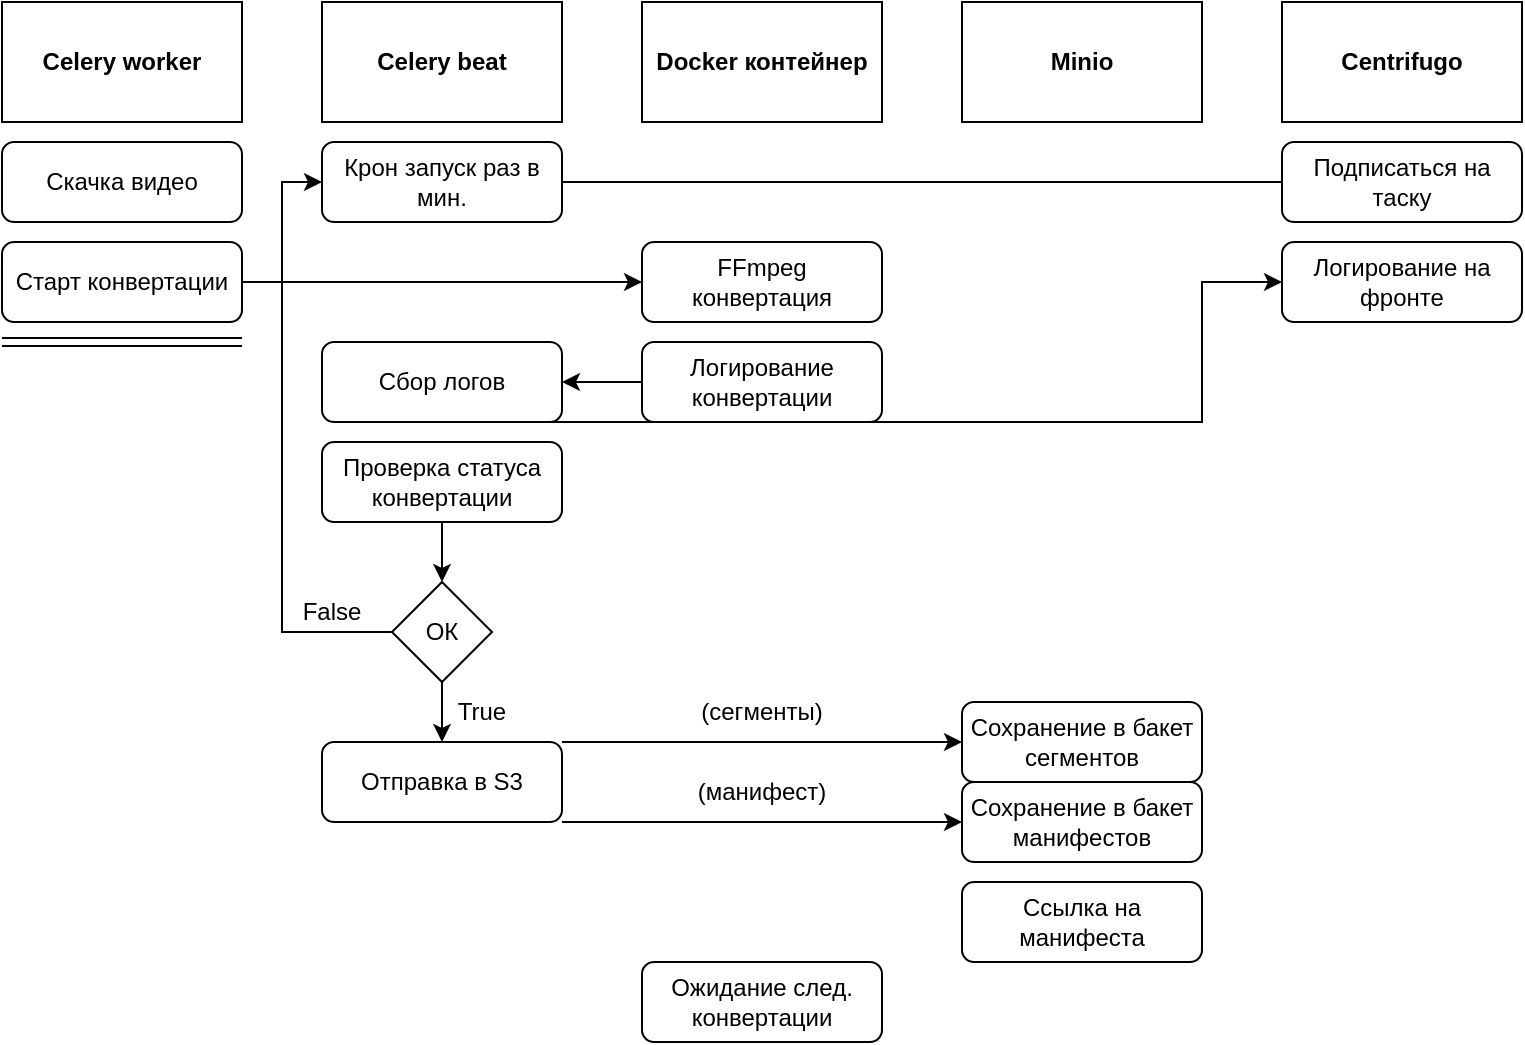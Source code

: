 <mxfile version="24.7.7">
  <diagram name="Page-1" id="w4wsU0BMT4f8vX6tqYrx">
    <mxGraphModel dx="954" dy="643" grid="1" gridSize="10" guides="1" tooltips="1" connect="1" arrows="1" fold="1" page="1" pageScale="1" pageWidth="850" pageHeight="1100" math="0" shadow="0">
      <root>
        <mxCell id="0" />
        <mxCell id="1" parent="0" />
        <mxCell id="TwQR38HU4lwy93RfwSAQ-1" value="Celery worker" style="rounded=0;whiteSpace=wrap;html=1;fontStyle=1" vertex="1" parent="1">
          <mxGeometry x="40" y="20" width="120" height="60" as="geometry" />
        </mxCell>
        <mxCell id="TwQR38HU4lwy93RfwSAQ-2" value="Celery beat" style="rounded=0;whiteSpace=wrap;html=1;fontStyle=1" vertex="1" parent="1">
          <mxGeometry x="200" y="20" width="120" height="60" as="geometry" />
        </mxCell>
        <mxCell id="TwQR38HU4lwy93RfwSAQ-3" value="Docker контейнер" style="rounded=0;whiteSpace=wrap;html=1;fontStyle=1" vertex="1" parent="1">
          <mxGeometry x="360" y="20" width="120" height="60" as="geometry" />
        </mxCell>
        <mxCell id="TwQR38HU4lwy93RfwSAQ-4" value="&lt;div&gt;Minio&lt;/div&gt;" style="rounded=0;whiteSpace=wrap;html=1;fontStyle=1" vertex="1" parent="1">
          <mxGeometry x="520" y="20" width="120" height="60" as="geometry" />
        </mxCell>
        <mxCell id="TwQR38HU4lwy93RfwSAQ-5" value="Centrifugo" style="rounded=0;whiteSpace=wrap;html=1;fontStyle=1" vertex="1" parent="1">
          <mxGeometry x="680" y="20" width="120" height="60" as="geometry" />
        </mxCell>
        <mxCell id="TwQR38HU4lwy93RfwSAQ-12" value="Скачка видео" style="rounded=1;whiteSpace=wrap;html=1;" vertex="1" parent="1">
          <mxGeometry x="40" y="90" width="120" height="40" as="geometry" />
        </mxCell>
        <mxCell id="TwQR38HU4lwy93RfwSAQ-54" style="edgeStyle=orthogonalEdgeStyle;rounded=0;orthogonalLoop=1;jettySize=auto;html=1;" edge="1" parent="1" source="TwQR38HU4lwy93RfwSAQ-17" target="TwQR38HU4lwy93RfwSAQ-24">
          <mxGeometry relative="1" as="geometry" />
        </mxCell>
        <mxCell id="TwQR38HU4lwy93RfwSAQ-17" value="Старт конвертации" style="rounded=1;whiteSpace=wrap;html=1;" vertex="1" parent="1">
          <mxGeometry x="40" y="140" width="120" height="40" as="geometry" />
        </mxCell>
        <mxCell id="TwQR38HU4lwy93RfwSAQ-59" value="" style="edgeStyle=orthogonalEdgeStyle;rounded=0;orthogonalLoop=1;jettySize=auto;html=1;" edge="1" parent="1" source="TwQR38HU4lwy93RfwSAQ-25" target="TwQR38HU4lwy93RfwSAQ-58">
          <mxGeometry relative="1" as="geometry" />
        </mxCell>
        <mxCell id="TwQR38HU4lwy93RfwSAQ-25" value="Логирование конвертации" style="rounded=1;whiteSpace=wrap;html=1;" vertex="1" parent="1">
          <mxGeometry x="360" y="190" width="120" height="40" as="geometry" />
        </mxCell>
        <mxCell id="TwQR38HU4lwy93RfwSAQ-81" value="" style="edgeStyle=orthogonalEdgeStyle;rounded=0;orthogonalLoop=1;jettySize=auto;html=1;entryX=0.5;entryY=0;entryDx=0;entryDy=0;" edge="1" parent="1" source="TwQR38HU4lwy93RfwSAQ-28" target="TwQR38HU4lwy93RfwSAQ-66">
          <mxGeometry relative="1" as="geometry" />
        </mxCell>
        <mxCell id="TwQR38HU4lwy93RfwSAQ-28" value="Проверка статуса конвертации" style="rounded=1;whiteSpace=wrap;html=1;" vertex="1" parent="1">
          <mxGeometry x="200" y="240" width="120" height="40" as="geometry" />
        </mxCell>
        <mxCell id="TwQR38HU4lwy93RfwSAQ-29" value="Отправка в S3" style="rounded=1;whiteSpace=wrap;html=1;" vertex="1" parent="1">
          <mxGeometry x="200" y="390" width="120" height="40" as="geometry" />
        </mxCell>
        <mxCell id="TwQR38HU4lwy93RfwSAQ-32" value="&lt;div&gt;Сохранение в бакет сегментов&lt;/div&gt;" style="rounded=1;whiteSpace=wrap;html=1;" vertex="1" parent="1">
          <mxGeometry x="520" y="370" width="120" height="40" as="geometry" />
        </mxCell>
        <mxCell id="TwQR38HU4lwy93RfwSAQ-34" value="" style="endArrow=classic;html=1;rounded=0;entryX=0;entryY=0.5;entryDx=0;entryDy=0;" edge="1" parent="1" target="TwQR38HU4lwy93RfwSAQ-32">
          <mxGeometry width="50" height="50" relative="1" as="geometry">
            <mxPoint x="320" y="390" as="sourcePoint" />
            <mxPoint x="500" y="390" as="targetPoint" />
          </mxGeometry>
        </mxCell>
        <mxCell id="TwQR38HU4lwy93RfwSAQ-38" value="(сегменты)" style="text;html=1;align=center;verticalAlign=middle;whiteSpace=wrap;rounded=0;" vertex="1" parent="1">
          <mxGeometry x="390" y="360" width="60" height="30" as="geometry" />
        </mxCell>
        <mxCell id="TwQR38HU4lwy93RfwSAQ-39" value="" style="endArrow=classic;html=1;rounded=0;entryX=0;entryY=0.5;entryDx=0;entryDy=0;exitX=1;exitY=1;exitDx=0;exitDy=0;" edge="1" parent="1" source="TwQR38HU4lwy93RfwSAQ-29" target="TwQR38HU4lwy93RfwSAQ-40">
          <mxGeometry width="50" height="50" relative="1" as="geometry">
            <mxPoint x="325" y="430" as="sourcePoint" />
            <mxPoint x="525" y="430" as="targetPoint" />
          </mxGeometry>
        </mxCell>
        <mxCell id="TwQR38HU4lwy93RfwSAQ-40" value="&lt;div&gt;Сохранение в бакет манифестов&lt;/div&gt;" style="rounded=1;whiteSpace=wrap;html=1;" vertex="1" parent="1">
          <mxGeometry x="520" y="410" width="120" height="40" as="geometry" />
        </mxCell>
        <mxCell id="TwQR38HU4lwy93RfwSAQ-41" value="(манифест)" style="text;html=1;align=center;verticalAlign=middle;whiteSpace=wrap;rounded=0;" vertex="1" parent="1">
          <mxGeometry x="390" y="400" width="60" height="30" as="geometry" />
        </mxCell>
        <mxCell id="TwQR38HU4lwy93RfwSAQ-43" value="Ссылка на манифеста" style="rounded=1;whiteSpace=wrap;html=1;" vertex="1" parent="1">
          <mxGeometry x="520" y="460" width="120" height="40" as="geometry" />
        </mxCell>
        <mxCell id="TwQR38HU4lwy93RfwSAQ-56" style="edgeStyle=orthogonalEdgeStyle;rounded=0;orthogonalLoop=1;jettySize=auto;html=1;curved=0;strokeColor=default;" edge="1" parent="1" source="TwQR38HU4lwy93RfwSAQ-47">
          <mxGeometry relative="1" as="geometry">
            <mxPoint x="260" y="110" as="targetPoint" />
          </mxGeometry>
        </mxCell>
        <mxCell id="TwQR38HU4lwy93RfwSAQ-47" value="Подписаться на таску" style="rounded=1;whiteSpace=wrap;html=1;" vertex="1" parent="1">
          <mxGeometry x="680" y="90" width="120" height="40" as="geometry" />
        </mxCell>
        <mxCell id="TwQR38HU4lwy93RfwSAQ-49" value="&lt;div&gt;Логирование на фронте&lt;/div&gt;" style="rounded=1;whiteSpace=wrap;html=1;" vertex="1" parent="1">
          <mxGeometry x="680" y="140" width="120" height="40" as="geometry" />
        </mxCell>
        <mxCell id="TwQR38HU4lwy93RfwSAQ-24" value="FFmpeg конвертация" style="rounded=1;whiteSpace=wrap;html=1;" vertex="1" parent="1">
          <mxGeometry x="360" y="140" width="120" height="40" as="geometry" />
        </mxCell>
        <mxCell id="TwQR38HU4lwy93RfwSAQ-63" value="" style="edgeStyle=orthogonalEdgeStyle;rounded=0;orthogonalLoop=1;jettySize=auto;html=1;entryX=0;entryY=0.5;entryDx=0;entryDy=0;" edge="1" parent="1" target="TwQR38HU4lwy93RfwSAQ-49">
          <mxGeometry relative="1" as="geometry">
            <mxPoint x="260" y="230" as="sourcePoint" />
            <mxPoint x="640" y="160" as="targetPoint" />
            <Array as="points">
              <mxPoint x="260" y="195" />
              <mxPoint x="261" y="195" />
              <mxPoint x="261" y="230" />
              <mxPoint x="640" y="230" />
              <mxPoint x="640" y="160" />
            </Array>
          </mxGeometry>
        </mxCell>
        <mxCell id="TwQR38HU4lwy93RfwSAQ-58" value="Сбор логов" style="rounded=1;whiteSpace=wrap;html=1;" vertex="1" parent="1">
          <mxGeometry x="200" y="190" width="120" height="40" as="geometry" />
        </mxCell>
        <mxCell id="TwQR38HU4lwy93RfwSAQ-65" value="&lt;div&gt;Ожидание след. конвертации&lt;/div&gt;" style="rounded=1;whiteSpace=wrap;html=1;" vertex="1" parent="1">
          <mxGeometry x="360" y="500" width="120" height="40" as="geometry" />
        </mxCell>
        <mxCell id="TwQR38HU4lwy93RfwSAQ-68" style="edgeStyle=orthogonalEdgeStyle;rounded=0;orthogonalLoop=1;jettySize=auto;html=1;entryX=0;entryY=0.5;entryDx=0;entryDy=0;" edge="1" parent="1" source="TwQR38HU4lwy93RfwSAQ-66" target="TwQR38HU4lwy93RfwSAQ-67">
          <mxGeometry relative="1" as="geometry">
            <mxPoint x="180" y="100" as="targetPoint" />
            <Array as="points">
              <mxPoint x="180" y="335" />
              <mxPoint x="180" y="110" />
            </Array>
          </mxGeometry>
        </mxCell>
        <mxCell id="TwQR38HU4lwy93RfwSAQ-83" value="" style="edgeStyle=orthogonalEdgeStyle;rounded=0;orthogonalLoop=1;jettySize=auto;html=1;" edge="1" parent="1" source="TwQR38HU4lwy93RfwSAQ-66" target="TwQR38HU4lwy93RfwSAQ-29">
          <mxGeometry relative="1" as="geometry" />
        </mxCell>
        <mxCell id="TwQR38HU4lwy93RfwSAQ-66" value="ОК" style="rhombus;whiteSpace=wrap;html=1;" vertex="1" parent="1">
          <mxGeometry x="235" y="310" width="50" height="50" as="geometry" />
        </mxCell>
        <mxCell id="TwQR38HU4lwy93RfwSAQ-67" value="Крон запуск раз в мин." style="rounded=1;whiteSpace=wrap;html=1;" vertex="1" parent="1">
          <mxGeometry x="200" y="90" width="120" height="40" as="geometry" />
        </mxCell>
        <mxCell id="TwQR38HU4lwy93RfwSAQ-69" value="True" style="text;html=1;align=center;verticalAlign=middle;whiteSpace=wrap;rounded=0;" vertex="1" parent="1">
          <mxGeometry x="250" y="360" width="60" height="30" as="geometry" />
        </mxCell>
        <mxCell id="TwQR38HU4lwy93RfwSAQ-70" value="&lt;div&gt;False&lt;/div&gt;" style="text;html=1;align=center;verticalAlign=middle;whiteSpace=wrap;rounded=0;" vertex="1" parent="1">
          <mxGeometry x="175" y="310" width="60" height="30" as="geometry" />
        </mxCell>
        <mxCell id="TwQR38HU4lwy93RfwSAQ-78" value="" style="shape=link;html=1;rounded=0;" edge="1" parent="1">
          <mxGeometry width="100" relative="1" as="geometry">
            <mxPoint x="40" y="190" as="sourcePoint" />
            <mxPoint x="160" y="190" as="targetPoint" />
          </mxGeometry>
        </mxCell>
      </root>
    </mxGraphModel>
  </diagram>
</mxfile>
